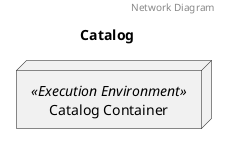 @startuml Network Diagram Catalog
header Network Diagram
title Catalog
node "Catalog Container" as Catalog_Container <<Execution Environment>> {

}
@enduml

''''''''''''''''''''''''''''''
@startuml Deployment Diagram Catalog
header Deployment Diagram
title Catalog
	Catalog_Service -down-( Catalog_DB_SQL
	Catalog_Service -down-( Event_Bus_Pub_Sub
@enduml

''''''''''''''''''''''''''''''
@startuml Component Diagram Catalog
header Component Diagram
title Catalog
package "Catalog" as Catalog_package <<System>>{
	component "Catalog Service" as Catalog_Service <<Service>>
	database "Catalog DB (SQL)" as Catalog_DB_SQL <<Database>>
	queue "Event Bus (Pub/Sub)" as Event_Bus_Pub_Sub <<Queue>>
}
	Catalog_Service -down-( Catalog_DB_SQL
	Catalog_Service -down-( Event_Bus_Pub_Sub
@enduml

''''''''''''''''''''''''''''''
@startuml System Diagram Catalog
header System Diagram
title Catalog
package "Catalog" as Catalog_package <<System>>
@enduml
